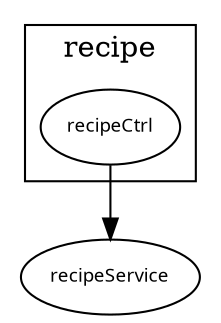 digraph dependencies{
 compound = true;
 node[ fontname = "Verdana", fontsize = "9" ];
  subgraph cluster_recipe { label = "recipe";
  	"recipeCtrl" [  ];
  }
     "recipeCtrl" -> "recipeService";
       }